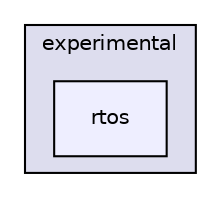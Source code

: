 digraph "/home/travis/build/tobanteAudio/taetl/taetl/experimental/rtos" {
  compound=true
  node [ fontsize="10", fontname="Helvetica"];
  edge [ labelfontsize="10", labelfontname="Helvetica"];
  subgraph clusterdir_eaa2feafe1d43c0ec518e4b789497441 {
    graph [ bgcolor="#ddddee", pencolor="black", label="experimental" fontname="Helvetica", fontsize="10", URL="dir_eaa2feafe1d43c0ec518e4b789497441.html"]
  dir_3accd0794a8d904fa7f88258baac3e47 [shape=box, label="rtos", style="filled", fillcolor="#eeeeff", pencolor="black", URL="dir_3accd0794a8d904fa7f88258baac3e47.html"];
  }
}
